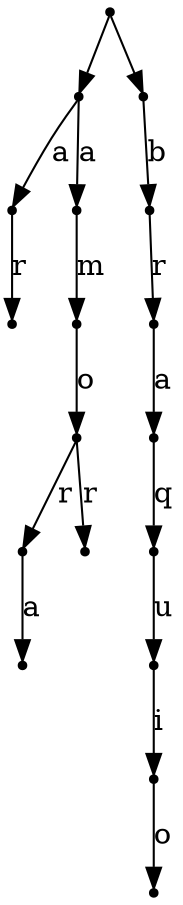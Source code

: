 // Visualização da Trie
digraph Trie {
	Trie [label="" shape=point]
	a [label="" shape=point]
	Trie -> a [label=""]
	a_r [label="" shape=point]
	a -> a_r [label=a]
	"a_r_$" [label="" shape=point]
	a_r -> "a_r_$" [label=r]
	a_m [label="" shape=point]
	a -> a_m [label=a]
	a_m_o [label="" shape=point]
	a_m -> a_m_o [label=m]
	a_m_o_r [label="" shape=point]
	a_m_o -> a_m_o_r [label=o]
	a_m_o_r_a [label="" shape=point]
	a_m_o_r -> a_m_o_r_a [label=r]
	"a_m_o_r_a_$" [label="" shape=point]
	a_m_o_r_a -> "a_m_o_r_a_$" [label=a]
	"a_m_o_r_$" [label="" shape=point]
	a_m_o_r -> "a_m_o_r_$" [label=r]
	b [label="" shape=point]
	Trie -> b [label=""]
	b_r [label="" shape=point]
	b -> b_r [label=b]
	b_r_a [label="" shape=point]
	b_r -> b_r_a [label=r]
	b_r_a_q [label="" shape=point]
	b_r_a -> b_r_a_q [label=a]
	b_r_a_q_u [label="" shape=point]
	b_r_a_q -> b_r_a_q_u [label=q]
	b_r_a_q_u_i [label="" shape=point]
	b_r_a_q_u -> b_r_a_q_u_i [label=u]
	b_r_a_q_u_i_o [label="" shape=point]
	b_r_a_q_u_i -> b_r_a_q_u_i_o [label=i]
	"b_r_a_q_u_i_o_$" [label="" shape=point]
	b_r_a_q_u_i_o -> "b_r_a_q_u_i_o_$" [label=o]
}
